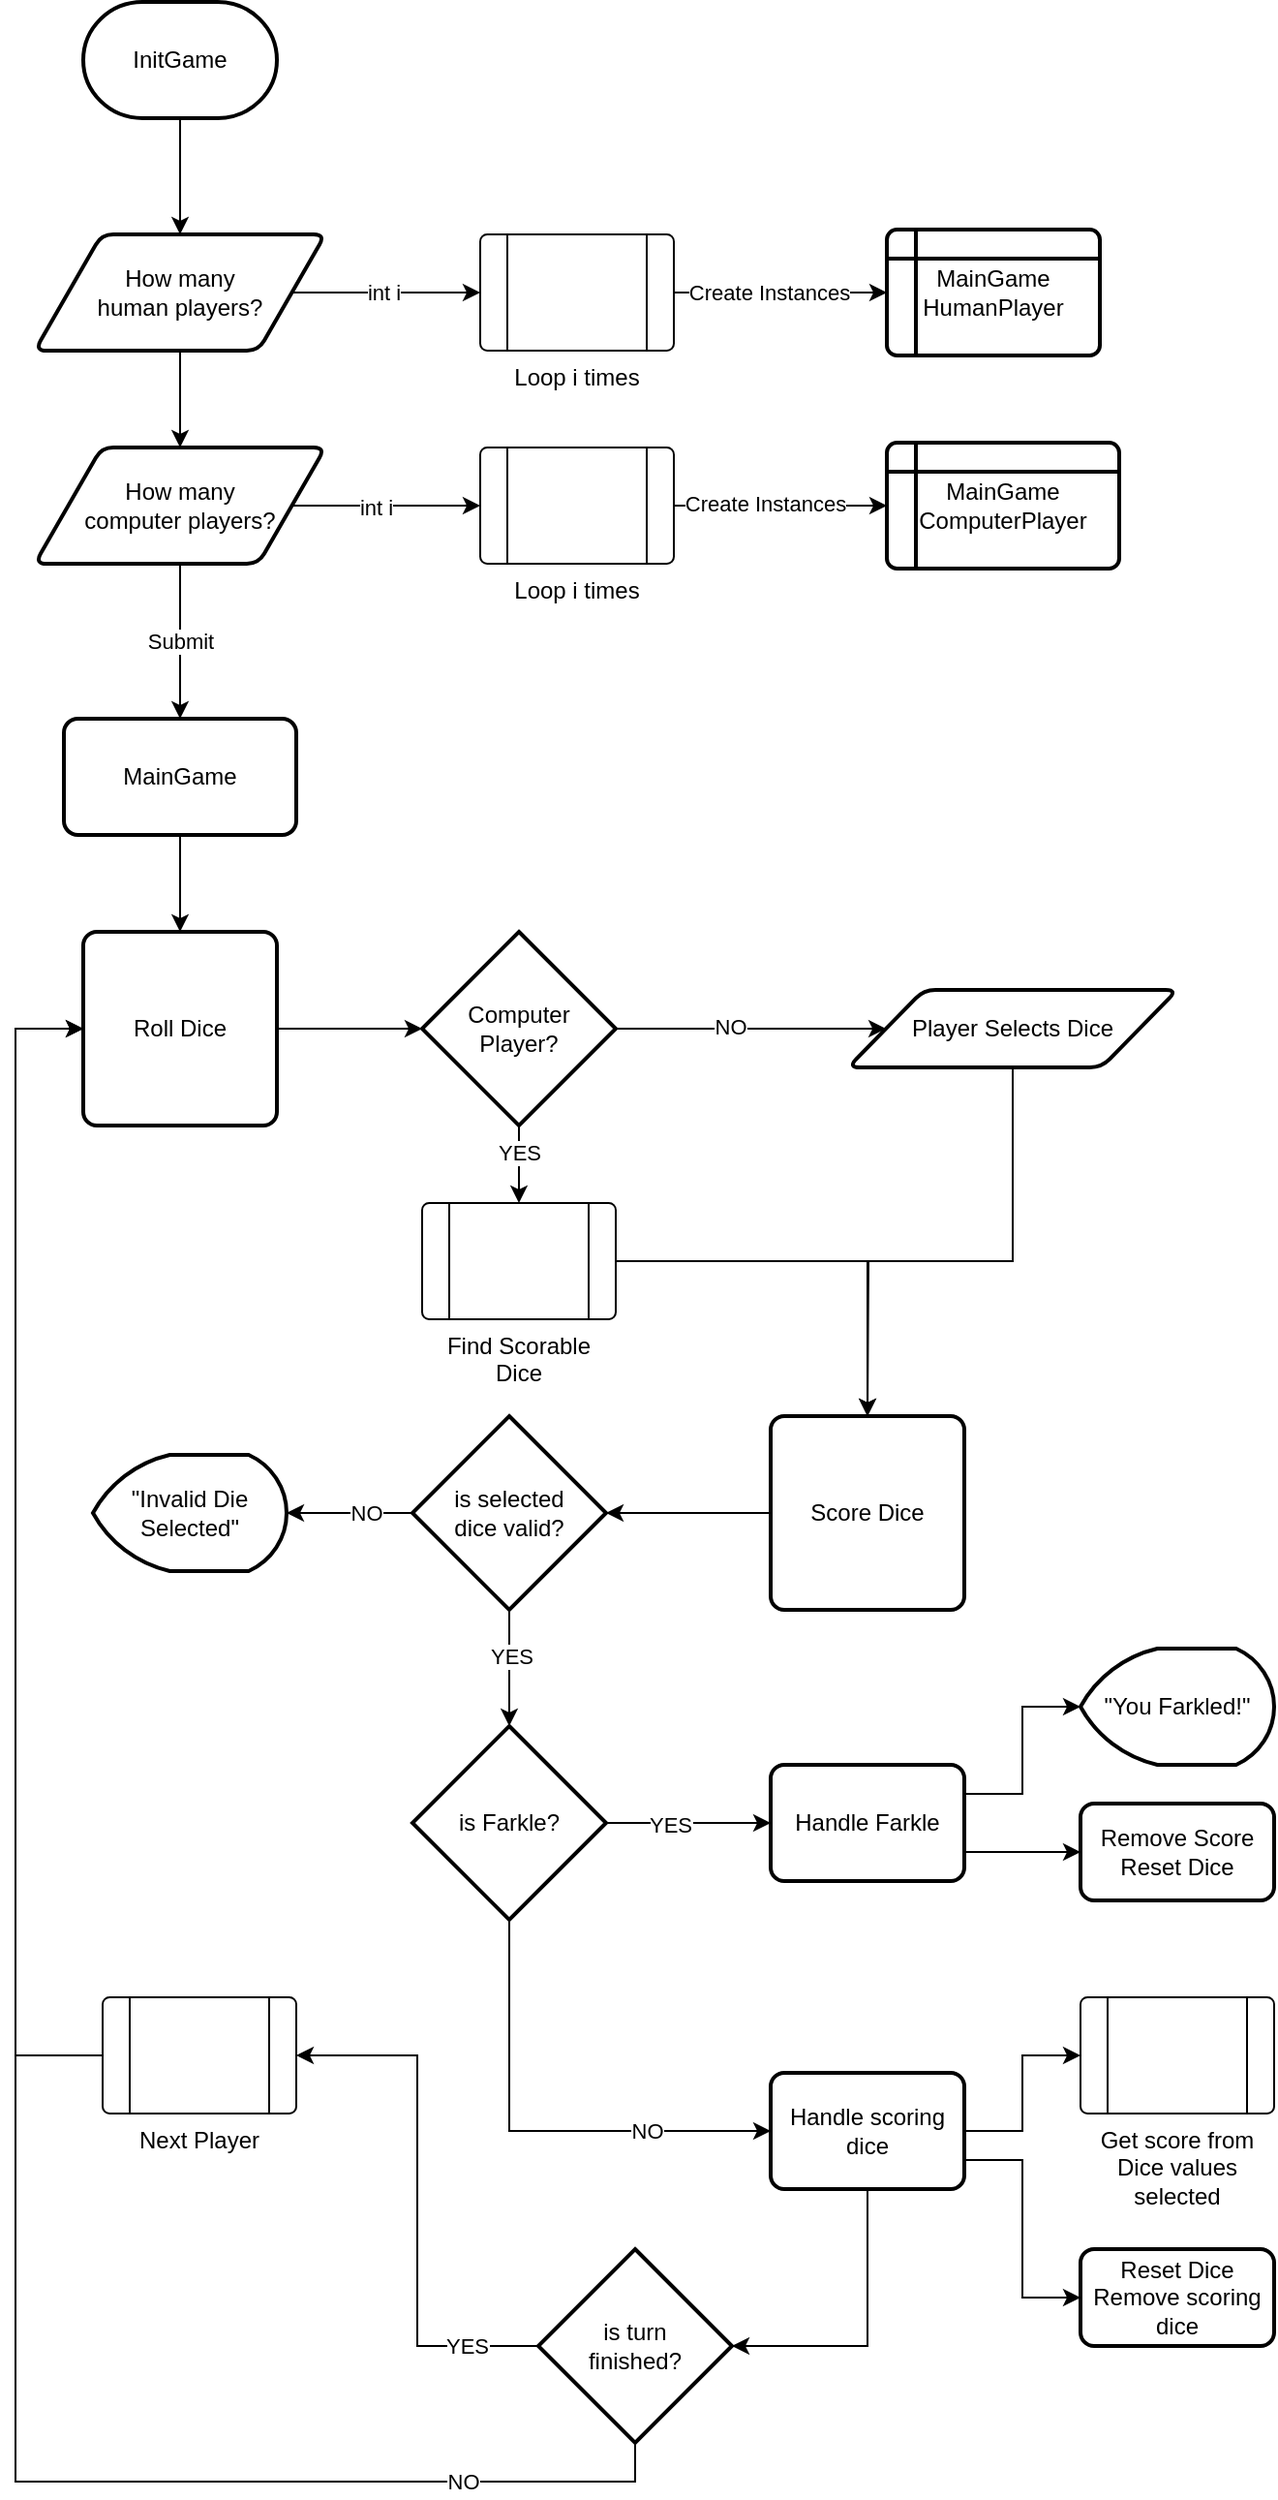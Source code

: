 <mxfile version="20.8.5" type="device"><diagram id="C5RBs43oDa-KdzZeNtuy" name="Page-1"><mxGraphModel dx="1430" dy="763" grid="1" gridSize="10" guides="1" tooltips="1" connect="1" arrows="1" fold="1" page="1" pageScale="1" pageWidth="827" pageHeight="1169" math="0" shadow="0"><root><mxCell id="WIyWlLk6GJQsqaUBKTNV-0"/><mxCell id="WIyWlLk6GJQsqaUBKTNV-1" parent="WIyWlLk6GJQsqaUBKTNV-0"/><mxCell id="n8zOLjZHZcpHVxq2675s-5" style="edgeStyle=orthogonalEdgeStyle;rounded=0;orthogonalLoop=1;jettySize=auto;html=1;exitX=0.5;exitY=1;exitDx=0;exitDy=0;exitPerimeter=0;entryX=0.5;entryY=0;entryDx=0;entryDy=0;" edge="1" parent="WIyWlLk6GJQsqaUBKTNV-1" source="n8zOLjZHZcpHVxq2675s-3" target="n8zOLjZHZcpHVxq2675s-4"><mxGeometry relative="1" as="geometry"/></mxCell><mxCell id="n8zOLjZHZcpHVxq2675s-3" value="InitGame" style="strokeWidth=2;html=1;shape=mxgraph.flowchart.terminator;whiteSpace=wrap;" vertex="1" parent="WIyWlLk6GJQsqaUBKTNV-1"><mxGeometry x="75" y="40" width="100" height="60" as="geometry"/></mxCell><mxCell id="n8zOLjZHZcpHVxq2675s-7" style="edgeStyle=orthogonalEdgeStyle;rounded=0;orthogonalLoop=1;jettySize=auto;html=1;exitX=0.5;exitY=1;exitDx=0;exitDy=0;entryX=0.5;entryY=0;entryDx=0;entryDy=0;" edge="1" parent="WIyWlLk6GJQsqaUBKTNV-1" source="n8zOLjZHZcpHVxq2675s-4" target="n8zOLjZHZcpHVxq2675s-6"><mxGeometry relative="1" as="geometry"/></mxCell><mxCell id="n8zOLjZHZcpHVxq2675s-9" style="edgeStyle=orthogonalEdgeStyle;rounded=0;orthogonalLoop=1;jettySize=auto;html=1;exitX=1;exitY=0.5;exitDx=0;exitDy=0;entryX=0;entryY=0.5;entryDx=0;entryDy=0;" edge="1" parent="WIyWlLk6GJQsqaUBKTNV-1"><mxGeometry relative="1" as="geometry"><mxPoint x="182.75" y="190" as="sourcePoint"/><mxPoint x="280" y="190" as="targetPoint"/></mxGeometry></mxCell><mxCell id="n8zOLjZHZcpHVxq2675s-10" value="int i" style="edgeLabel;html=1;align=center;verticalAlign=middle;resizable=0;points=[];" vertex="1" connectable="0" parent="n8zOLjZHZcpHVxq2675s-9"><mxGeometry x="-0.234" y="-1" relative="1" as="geometry"><mxPoint x="10" y="-1" as="offset"/></mxGeometry></mxCell><mxCell id="n8zOLjZHZcpHVxq2675s-4" value="How many &lt;br&gt;human players?" style="shape=parallelogram;html=1;strokeWidth=2;perimeter=parallelogramPerimeter;whiteSpace=wrap;rounded=1;arcSize=12;size=0.23;" vertex="1" parent="WIyWlLk6GJQsqaUBKTNV-1"><mxGeometry x="50" y="160" width="150" height="60" as="geometry"/></mxCell><mxCell id="n8zOLjZHZcpHVxq2675s-16" style="edgeStyle=orthogonalEdgeStyle;rounded=0;orthogonalLoop=1;jettySize=auto;html=1;exitX=1;exitY=0.5;exitDx=0;exitDy=0;entryX=0;entryY=0.5;entryDx=0;entryDy=0;" edge="1" parent="WIyWlLk6GJQsqaUBKTNV-1" source="n8zOLjZHZcpHVxq2675s-6" target="n8zOLjZHZcpHVxq2675s-14"><mxGeometry relative="1" as="geometry"/></mxCell><mxCell id="n8zOLjZHZcpHVxq2675s-17" value="int i" style="edgeLabel;html=1;align=center;verticalAlign=middle;resizable=0;points=[];" vertex="1" connectable="0" parent="n8zOLjZHZcpHVxq2675s-16"><mxGeometry x="-0.115" y="-1" relative="1" as="geometry"><mxPoint as="offset"/></mxGeometry></mxCell><mxCell id="n8zOLjZHZcpHVxq2675s-24" value="" style="edgeStyle=orthogonalEdgeStyle;rounded=0;orthogonalLoop=1;jettySize=auto;html=1;" edge="1" parent="WIyWlLk6GJQsqaUBKTNV-1" source="n8zOLjZHZcpHVxq2675s-6" target="n8zOLjZHZcpHVxq2675s-23"><mxGeometry relative="1" as="geometry"/></mxCell><mxCell id="n8zOLjZHZcpHVxq2675s-25" value="Submit" style="edgeLabel;html=1;align=center;verticalAlign=middle;resizable=0;points=[];" vertex="1" connectable="0" parent="n8zOLjZHZcpHVxq2675s-24"><mxGeometry x="0.206" y="-1" relative="1" as="geometry"><mxPoint x="1" y="-8" as="offset"/></mxGeometry></mxCell><mxCell id="n8zOLjZHZcpHVxq2675s-6" value="How many &lt;br&gt;computer players?" style="shape=parallelogram;html=1;strokeWidth=2;perimeter=parallelogramPerimeter;whiteSpace=wrap;rounded=1;arcSize=12;size=0.23;" vertex="1" parent="WIyWlLk6GJQsqaUBKTNV-1"><mxGeometry x="50" y="270" width="150" height="60" as="geometry"/></mxCell><mxCell id="n8zOLjZHZcpHVxq2675s-19" style="edgeStyle=orthogonalEdgeStyle;rounded=0;orthogonalLoop=1;jettySize=auto;html=1;exitX=1;exitY=0.5;exitDx=0;exitDy=0;entryX=0;entryY=0.5;entryDx=0;entryDy=0;" edge="1" parent="WIyWlLk6GJQsqaUBKTNV-1" source="n8zOLjZHZcpHVxq2675s-8" target="n8zOLjZHZcpHVxq2675s-18"><mxGeometry relative="1" as="geometry"/></mxCell><mxCell id="n8zOLjZHZcpHVxq2675s-35" value="Create Instances" style="edgeLabel;html=1;align=center;verticalAlign=middle;resizable=0;points=[];" vertex="1" connectable="0" parent="n8zOLjZHZcpHVxq2675s-19"><mxGeometry x="-0.33" y="1" relative="1" as="geometry"><mxPoint x="12" y="1" as="offset"/></mxGeometry></mxCell><mxCell id="n8zOLjZHZcpHVxq2675s-8" value="Loop i times" style="verticalLabelPosition=bottom;verticalAlign=top;html=1;shape=process;whiteSpace=wrap;rounded=1;size=0.14;arcSize=6;" vertex="1" parent="WIyWlLk6GJQsqaUBKTNV-1"><mxGeometry x="280" y="160" width="100" height="60" as="geometry"/></mxCell><mxCell id="n8zOLjZHZcpHVxq2675s-21" style="edgeStyle=orthogonalEdgeStyle;rounded=0;orthogonalLoop=1;jettySize=auto;html=1;exitX=1;exitY=0.5;exitDx=0;exitDy=0;entryX=0;entryY=0.5;entryDx=0;entryDy=0;" edge="1" parent="WIyWlLk6GJQsqaUBKTNV-1" source="n8zOLjZHZcpHVxq2675s-14" target="n8zOLjZHZcpHVxq2675s-20"><mxGeometry relative="1" as="geometry"/></mxCell><mxCell id="n8zOLjZHZcpHVxq2675s-36" value="Create Instances" style="edgeLabel;html=1;align=center;verticalAlign=middle;resizable=0;points=[];" vertex="1" connectable="0" parent="n8zOLjZHZcpHVxq2675s-21"><mxGeometry x="-0.158" y="1" relative="1" as="geometry"><mxPoint as="offset"/></mxGeometry></mxCell><mxCell id="n8zOLjZHZcpHVxq2675s-14" value="Loop i times" style="verticalLabelPosition=bottom;verticalAlign=top;html=1;shape=process;whiteSpace=wrap;rounded=1;size=0.14;arcSize=6;" vertex="1" parent="WIyWlLk6GJQsqaUBKTNV-1"><mxGeometry x="280" y="270" width="100" height="60" as="geometry"/></mxCell><mxCell id="n8zOLjZHZcpHVxq2675s-18" value="MainGame&lt;br&gt;HumanPlayer" style="shape=internalStorage;whiteSpace=wrap;html=1;dx=15;dy=15;rounded=1;arcSize=8;strokeWidth=2;" vertex="1" parent="WIyWlLk6GJQsqaUBKTNV-1"><mxGeometry x="490" y="157.5" width="110" height="65" as="geometry"/></mxCell><mxCell id="n8zOLjZHZcpHVxq2675s-20" value="MainGame&lt;br&gt;ComputerPlayer" style="shape=internalStorage;whiteSpace=wrap;html=1;dx=15;dy=15;rounded=1;arcSize=8;strokeWidth=2;" vertex="1" parent="WIyWlLk6GJQsqaUBKTNV-1"><mxGeometry x="490" y="267.5" width="120" height="65" as="geometry"/></mxCell><mxCell id="n8zOLjZHZcpHVxq2675s-34" style="edgeStyle=orthogonalEdgeStyle;rounded=0;orthogonalLoop=1;jettySize=auto;html=1;exitX=0.5;exitY=1;exitDx=0;exitDy=0;entryX=0.5;entryY=0;entryDx=0;entryDy=0;" edge="1" parent="WIyWlLk6GJQsqaUBKTNV-1" source="n8zOLjZHZcpHVxq2675s-23" target="n8zOLjZHZcpHVxq2675s-27"><mxGeometry relative="1" as="geometry"/></mxCell><mxCell id="n8zOLjZHZcpHVxq2675s-23" value="MainGame" style="whiteSpace=wrap;html=1;strokeWidth=2;rounded=1;arcSize=12;" vertex="1" parent="WIyWlLk6GJQsqaUBKTNV-1"><mxGeometry x="65" y="410" width="120" height="60" as="geometry"/></mxCell><mxCell id="n8zOLjZHZcpHVxq2675s-30" style="edgeStyle=orthogonalEdgeStyle;rounded=0;orthogonalLoop=1;jettySize=auto;html=1;exitX=1;exitY=0.5;exitDx=0;exitDy=0;entryX=0;entryY=0.5;entryDx=0;entryDy=0;entryPerimeter=0;" edge="1" parent="WIyWlLk6GJQsqaUBKTNV-1" source="n8zOLjZHZcpHVxq2675s-27" target="n8zOLjZHZcpHVxq2675s-29"><mxGeometry relative="1" as="geometry"/></mxCell><mxCell id="n8zOLjZHZcpHVxq2675s-27" value="Roll Dice" style="rounded=1;whiteSpace=wrap;html=1;absoluteArcSize=1;arcSize=14;strokeWidth=2;" vertex="1" parent="WIyWlLk6GJQsqaUBKTNV-1"><mxGeometry x="75" y="520" width="100" height="100" as="geometry"/></mxCell><mxCell id="n8zOLjZHZcpHVxq2675s-32" style="edgeStyle=orthogonalEdgeStyle;rounded=0;orthogonalLoop=1;jettySize=auto;html=1;exitX=1;exitY=0.5;exitDx=0;exitDy=0;exitPerimeter=0;entryX=0;entryY=0.5;entryDx=0;entryDy=0;" edge="1" parent="WIyWlLk6GJQsqaUBKTNV-1" source="n8zOLjZHZcpHVxq2675s-29" target="n8zOLjZHZcpHVxq2675s-31"><mxGeometry relative="1" as="geometry"/></mxCell><mxCell id="n8zOLjZHZcpHVxq2675s-33" value="NO" style="edgeLabel;html=1;align=center;verticalAlign=middle;resizable=0;points=[];" vertex="1" connectable="0" parent="n8zOLjZHZcpHVxq2675s-32"><mxGeometry x="-0.165" y="1" relative="1" as="geometry"><mxPoint as="offset"/></mxGeometry></mxCell><mxCell id="n8zOLjZHZcpHVxq2675s-39" style="edgeStyle=orthogonalEdgeStyle;rounded=0;orthogonalLoop=1;jettySize=auto;html=1;exitX=0.5;exitY=1;exitDx=0;exitDy=0;exitPerimeter=0;entryX=0.5;entryY=0;entryDx=0;entryDy=0;" edge="1" parent="WIyWlLk6GJQsqaUBKTNV-1" source="n8zOLjZHZcpHVxq2675s-29" target="n8zOLjZHZcpHVxq2675s-37"><mxGeometry relative="1" as="geometry"/></mxCell><mxCell id="n8zOLjZHZcpHVxq2675s-40" value="YES" style="edgeLabel;html=1;align=center;verticalAlign=middle;resizable=0;points=[];" vertex="1" connectable="0" parent="n8zOLjZHZcpHVxq2675s-39"><mxGeometry x="-0.326" relative="1" as="geometry"><mxPoint as="offset"/></mxGeometry></mxCell><mxCell id="n8zOLjZHZcpHVxq2675s-29" value="Computer&lt;br&gt;Player?" style="strokeWidth=2;html=1;shape=mxgraph.flowchart.decision;whiteSpace=wrap;" vertex="1" parent="WIyWlLk6GJQsqaUBKTNV-1"><mxGeometry x="250" y="520" width="100" height="100" as="geometry"/></mxCell><mxCell id="n8zOLjZHZcpHVxq2675s-69" style="edgeStyle=orthogonalEdgeStyle;rounded=0;orthogonalLoop=1;jettySize=auto;html=1;exitX=0.5;exitY=1;exitDx=0;exitDy=0;entryX=0.5;entryY=0;entryDx=0;entryDy=0;" edge="1" parent="WIyWlLk6GJQsqaUBKTNV-1" source="n8zOLjZHZcpHVxq2675s-31" target="n8zOLjZHZcpHVxq2675s-38"><mxGeometry relative="1" as="geometry"><Array as="points"><mxPoint x="555" y="690"/><mxPoint x="480" y="690"/></Array></mxGeometry></mxCell><mxCell id="n8zOLjZHZcpHVxq2675s-31" value="Player Selects Dice" style="shape=parallelogram;html=1;strokeWidth=2;perimeter=parallelogramPerimeter;whiteSpace=wrap;rounded=1;arcSize=12;size=0.23;" vertex="1" parent="WIyWlLk6GJQsqaUBKTNV-1"><mxGeometry x="470" y="550" width="170" height="40" as="geometry"/></mxCell><mxCell id="n8zOLjZHZcpHVxq2675s-70" style="edgeStyle=orthogonalEdgeStyle;rounded=0;orthogonalLoop=1;jettySize=auto;html=1;exitX=1;exitY=0.5;exitDx=0;exitDy=0;" edge="1" parent="WIyWlLk6GJQsqaUBKTNV-1" source="n8zOLjZHZcpHVxq2675s-37"><mxGeometry relative="1" as="geometry"><mxPoint x="480" y="770" as="targetPoint"/></mxGeometry></mxCell><mxCell id="n8zOLjZHZcpHVxq2675s-37" value="Find Scorable Dice" style="verticalLabelPosition=bottom;verticalAlign=top;html=1;shape=process;whiteSpace=wrap;rounded=1;size=0.14;arcSize=6;" vertex="1" parent="WIyWlLk6GJQsqaUBKTNV-1"><mxGeometry x="250" y="660" width="100" height="60" as="geometry"/></mxCell><mxCell id="n8zOLjZHZcpHVxq2675s-44" style="edgeStyle=orthogonalEdgeStyle;rounded=0;orthogonalLoop=1;jettySize=auto;html=1;exitX=0;exitY=0.5;exitDx=0;exitDy=0;entryX=1;entryY=0.5;entryDx=0;entryDy=0;entryPerimeter=0;" edge="1" parent="WIyWlLk6GJQsqaUBKTNV-1" source="n8zOLjZHZcpHVxq2675s-38" target="n8zOLjZHZcpHVxq2675s-43"><mxGeometry relative="1" as="geometry"/></mxCell><mxCell id="n8zOLjZHZcpHVxq2675s-38" value="Score Dice" style="rounded=1;whiteSpace=wrap;html=1;absoluteArcSize=1;arcSize=14;strokeWidth=2;" vertex="1" parent="WIyWlLk6GJQsqaUBKTNV-1"><mxGeometry x="430" y="770" width="100" height="100" as="geometry"/></mxCell><mxCell id="n8zOLjZHZcpHVxq2675s-46" style="edgeStyle=orthogonalEdgeStyle;rounded=0;orthogonalLoop=1;jettySize=auto;html=1;exitX=0;exitY=0.5;exitDx=0;exitDy=0;exitPerimeter=0;entryX=1;entryY=0.5;entryDx=0;entryDy=0;entryPerimeter=0;" edge="1" parent="WIyWlLk6GJQsqaUBKTNV-1" source="n8zOLjZHZcpHVxq2675s-43" target="n8zOLjZHZcpHVxq2675s-45"><mxGeometry relative="1" as="geometry"/></mxCell><mxCell id="n8zOLjZHZcpHVxq2675s-47" value="NO" style="edgeLabel;html=1;align=center;verticalAlign=middle;resizable=0;points=[];" vertex="1" connectable="0" parent="n8zOLjZHZcpHVxq2675s-46"><mxGeometry x="-0.263" relative="1" as="geometry"><mxPoint as="offset"/></mxGeometry></mxCell><mxCell id="n8zOLjZHZcpHVxq2675s-49" style="edgeStyle=orthogonalEdgeStyle;rounded=0;orthogonalLoop=1;jettySize=auto;html=1;exitX=0.5;exitY=1;exitDx=0;exitDy=0;exitPerimeter=0;entryX=0.5;entryY=0;entryDx=0;entryDy=0;entryPerimeter=0;" edge="1" parent="WIyWlLk6GJQsqaUBKTNV-1" source="n8zOLjZHZcpHVxq2675s-43" target="n8zOLjZHZcpHVxq2675s-48"><mxGeometry relative="1" as="geometry"/></mxCell><mxCell id="n8zOLjZHZcpHVxq2675s-50" value="YES" style="edgeLabel;html=1;align=center;verticalAlign=middle;resizable=0;points=[];" vertex="1" connectable="0" parent="n8zOLjZHZcpHVxq2675s-49"><mxGeometry x="-0.202" y="1" relative="1" as="geometry"><mxPoint as="offset"/></mxGeometry></mxCell><mxCell id="n8zOLjZHZcpHVxq2675s-43" value="is selected &lt;br&gt;dice valid?" style="strokeWidth=2;html=1;shape=mxgraph.flowchart.decision;whiteSpace=wrap;" vertex="1" parent="WIyWlLk6GJQsqaUBKTNV-1"><mxGeometry x="245" y="770" width="100" height="100" as="geometry"/></mxCell><mxCell id="n8zOLjZHZcpHVxq2675s-45" value="&quot;Invalid Die Selected&quot;" style="strokeWidth=2;html=1;shape=mxgraph.flowchart.display;whiteSpace=wrap;" vertex="1" parent="WIyWlLk6GJQsqaUBKTNV-1"><mxGeometry x="80" y="790" width="100" height="60" as="geometry"/></mxCell><mxCell id="n8zOLjZHZcpHVxq2675s-53" style="edgeStyle=orthogonalEdgeStyle;rounded=0;orthogonalLoop=1;jettySize=auto;html=1;exitX=1;exitY=0.5;exitDx=0;exitDy=0;exitPerimeter=0;entryX=0;entryY=0.5;entryDx=0;entryDy=0;" edge="1" parent="WIyWlLk6GJQsqaUBKTNV-1" source="n8zOLjZHZcpHVxq2675s-48" target="n8zOLjZHZcpHVxq2675s-52"><mxGeometry relative="1" as="geometry"/></mxCell><mxCell id="n8zOLjZHZcpHVxq2675s-63" value="YES" style="edgeLabel;html=1;align=center;verticalAlign=middle;resizable=0;points=[];" vertex="1" connectable="0" parent="n8zOLjZHZcpHVxq2675s-53"><mxGeometry x="-0.241" y="-1" relative="1" as="geometry"><mxPoint as="offset"/></mxGeometry></mxCell><mxCell id="n8zOLjZHZcpHVxq2675s-62" style="edgeStyle=orthogonalEdgeStyle;rounded=0;orthogonalLoop=1;jettySize=auto;html=1;exitX=0.5;exitY=1;exitDx=0;exitDy=0;exitPerimeter=0;entryX=0;entryY=0.5;entryDx=0;entryDy=0;" edge="1" parent="WIyWlLk6GJQsqaUBKTNV-1" source="n8zOLjZHZcpHVxq2675s-48" target="n8zOLjZHZcpHVxq2675s-60"><mxGeometry relative="1" as="geometry"/></mxCell><mxCell id="n8zOLjZHZcpHVxq2675s-64" value="NO" style="edgeLabel;html=1;align=center;verticalAlign=middle;resizable=0;points=[];" vertex="1" connectable="0" parent="n8zOLjZHZcpHVxq2675s-62"><mxGeometry x="0.295" relative="1" as="geometry"><mxPoint x="22" as="offset"/></mxGeometry></mxCell><mxCell id="n8zOLjZHZcpHVxq2675s-48" value="is Farkle?" style="strokeWidth=2;html=1;shape=mxgraph.flowchart.decision;whiteSpace=wrap;" vertex="1" parent="WIyWlLk6GJQsqaUBKTNV-1"><mxGeometry x="245" y="930" width="100" height="100" as="geometry"/></mxCell><mxCell id="n8zOLjZHZcpHVxq2675s-55" style="edgeStyle=orthogonalEdgeStyle;rounded=0;orthogonalLoop=1;jettySize=auto;html=1;exitX=1;exitY=0.25;exitDx=0;exitDy=0;entryX=0;entryY=0.5;entryDx=0;entryDy=0;entryPerimeter=0;" edge="1" parent="WIyWlLk6GJQsqaUBKTNV-1" source="n8zOLjZHZcpHVxq2675s-52" target="n8zOLjZHZcpHVxq2675s-54"><mxGeometry relative="1" as="geometry"/></mxCell><mxCell id="n8zOLjZHZcpHVxq2675s-59" style="edgeStyle=orthogonalEdgeStyle;rounded=0;orthogonalLoop=1;jettySize=auto;html=1;exitX=1;exitY=0.75;exitDx=0;exitDy=0;entryX=0;entryY=0.5;entryDx=0;entryDy=0;" edge="1" parent="WIyWlLk6GJQsqaUBKTNV-1" source="n8zOLjZHZcpHVxq2675s-52" target="n8zOLjZHZcpHVxq2675s-58"><mxGeometry relative="1" as="geometry"/></mxCell><mxCell id="n8zOLjZHZcpHVxq2675s-52" value="Handle Farkle" style="rounded=1;whiteSpace=wrap;html=1;absoluteArcSize=1;arcSize=14;strokeWidth=2;" vertex="1" parent="WIyWlLk6GJQsqaUBKTNV-1"><mxGeometry x="430" y="950" width="100" height="60" as="geometry"/></mxCell><mxCell id="n8zOLjZHZcpHVxq2675s-54" value="&quot;You Farkled!&quot;" style="strokeWidth=2;html=1;shape=mxgraph.flowchart.display;whiteSpace=wrap;" vertex="1" parent="WIyWlLk6GJQsqaUBKTNV-1"><mxGeometry x="590" y="890" width="100" height="60" as="geometry"/></mxCell><mxCell id="n8zOLjZHZcpHVxq2675s-58" value="Remove Score&lt;br&gt;Reset Dice" style="rounded=1;whiteSpace=wrap;html=1;absoluteArcSize=1;arcSize=14;strokeWidth=2;" vertex="1" parent="WIyWlLk6GJQsqaUBKTNV-1"><mxGeometry x="590" y="970" width="100" height="50" as="geometry"/></mxCell><mxCell id="n8zOLjZHZcpHVxq2675s-65" style="edgeStyle=orthogonalEdgeStyle;rounded=0;orthogonalLoop=1;jettySize=auto;html=1;exitX=1;exitY=0.5;exitDx=0;exitDy=0;" edge="1" parent="WIyWlLk6GJQsqaUBKTNV-1" source="n8zOLjZHZcpHVxq2675s-60" target="n8zOLjZHZcpHVxq2675s-61"><mxGeometry relative="1" as="geometry"/></mxCell><mxCell id="n8zOLjZHZcpHVxq2675s-68" style="edgeStyle=orthogonalEdgeStyle;rounded=0;orthogonalLoop=1;jettySize=auto;html=1;exitX=1;exitY=0.75;exitDx=0;exitDy=0;entryX=0;entryY=0.5;entryDx=0;entryDy=0;" edge="1" parent="WIyWlLk6GJQsqaUBKTNV-1" source="n8zOLjZHZcpHVxq2675s-60" target="n8zOLjZHZcpHVxq2675s-66"><mxGeometry relative="1" as="geometry"/></mxCell><mxCell id="n8zOLjZHZcpHVxq2675s-72" style="edgeStyle=orthogonalEdgeStyle;rounded=0;orthogonalLoop=1;jettySize=auto;html=1;exitX=0.5;exitY=1;exitDx=0;exitDy=0;entryX=1;entryY=0.5;entryDx=0;entryDy=0;entryPerimeter=0;" edge="1" parent="WIyWlLk6GJQsqaUBKTNV-1" source="n8zOLjZHZcpHVxq2675s-60" target="n8zOLjZHZcpHVxq2675s-71"><mxGeometry relative="1" as="geometry"/></mxCell><mxCell id="n8zOLjZHZcpHVxq2675s-60" value="Handle scoring dice" style="rounded=1;whiteSpace=wrap;html=1;absoluteArcSize=1;arcSize=14;strokeWidth=2;" vertex="1" parent="WIyWlLk6GJQsqaUBKTNV-1"><mxGeometry x="430" y="1109" width="100" height="60" as="geometry"/></mxCell><mxCell id="n8zOLjZHZcpHVxq2675s-61" value="Get score from Dice values selected" style="verticalLabelPosition=bottom;verticalAlign=top;html=1;shape=process;whiteSpace=wrap;rounded=1;size=0.14;arcSize=6;" vertex="1" parent="WIyWlLk6GJQsqaUBKTNV-1"><mxGeometry x="590" y="1070" width="100" height="60" as="geometry"/></mxCell><mxCell id="n8zOLjZHZcpHVxq2675s-66" value="Reset Dice&lt;br&gt;Remove scoring dice" style="rounded=1;whiteSpace=wrap;html=1;absoluteArcSize=1;arcSize=14;strokeWidth=2;" vertex="1" parent="WIyWlLk6GJQsqaUBKTNV-1"><mxGeometry x="590" y="1200" width="100" height="50" as="geometry"/></mxCell><mxCell id="n8zOLjZHZcpHVxq2675s-75" style="edgeStyle=orthogonalEdgeStyle;rounded=0;orthogonalLoop=1;jettySize=auto;html=1;exitX=0;exitY=0.5;exitDx=0;exitDy=0;exitPerimeter=0;entryX=1;entryY=0.5;entryDx=0;entryDy=0;" edge="1" parent="WIyWlLk6GJQsqaUBKTNV-1" source="n8zOLjZHZcpHVxq2675s-71" target="n8zOLjZHZcpHVxq2675s-74"><mxGeometry relative="1" as="geometry"/></mxCell><mxCell id="n8zOLjZHZcpHVxq2675s-76" value="YES" style="edgeLabel;html=1;align=center;verticalAlign=middle;resizable=0;points=[];" vertex="1" connectable="0" parent="n8zOLjZHZcpHVxq2675s-75"><mxGeometry x="-0.301" y="1" relative="1" as="geometry"><mxPoint x="26" y="33" as="offset"/></mxGeometry></mxCell><mxCell id="n8zOLjZHZcpHVxq2675s-79" style="edgeStyle=orthogonalEdgeStyle;rounded=0;orthogonalLoop=1;jettySize=auto;html=1;exitX=0.5;exitY=1;exitDx=0;exitDy=0;exitPerimeter=0;entryX=0;entryY=0.5;entryDx=0;entryDy=0;" edge="1" parent="WIyWlLk6GJQsqaUBKTNV-1" source="n8zOLjZHZcpHVxq2675s-71" target="n8zOLjZHZcpHVxq2675s-27"><mxGeometry relative="1" as="geometry"><Array as="points"><mxPoint x="360" y="1320"/><mxPoint x="40" y="1320"/><mxPoint x="40" y="570"/></Array></mxGeometry></mxCell><mxCell id="n8zOLjZHZcpHVxq2675s-81" value="NO" style="edgeLabel;html=1;align=center;verticalAlign=middle;resizable=0;points=[];" vertex="1" connectable="0" parent="n8zOLjZHZcpHVxq2675s-79"><mxGeometry x="-0.857" relative="1" as="geometry"><mxPoint x="-29" as="offset"/></mxGeometry></mxCell><mxCell id="n8zOLjZHZcpHVxq2675s-71" value="is turn &lt;br&gt;finished?" style="strokeWidth=2;html=1;shape=mxgraph.flowchart.decision;whiteSpace=wrap;" vertex="1" parent="WIyWlLk6GJQsqaUBKTNV-1"><mxGeometry x="310" y="1200" width="100" height="100" as="geometry"/></mxCell><mxCell id="n8zOLjZHZcpHVxq2675s-80" style="edgeStyle=orthogonalEdgeStyle;rounded=0;orthogonalLoop=1;jettySize=auto;html=1;exitX=0;exitY=0.5;exitDx=0;exitDy=0;entryX=0;entryY=0.5;entryDx=0;entryDy=0;" edge="1" parent="WIyWlLk6GJQsqaUBKTNV-1" source="n8zOLjZHZcpHVxq2675s-74" target="n8zOLjZHZcpHVxq2675s-27"><mxGeometry relative="1" as="geometry"><Array as="points"><mxPoint x="40" y="1100"/><mxPoint x="40" y="570"/></Array></mxGeometry></mxCell><mxCell id="n8zOLjZHZcpHVxq2675s-74" value="Next Player" style="verticalLabelPosition=bottom;verticalAlign=top;html=1;shape=process;whiteSpace=wrap;rounded=1;size=0.14;arcSize=6;" vertex="1" parent="WIyWlLk6GJQsqaUBKTNV-1"><mxGeometry x="85" y="1070" width="100" height="60" as="geometry"/></mxCell></root></mxGraphModel></diagram></mxfile>